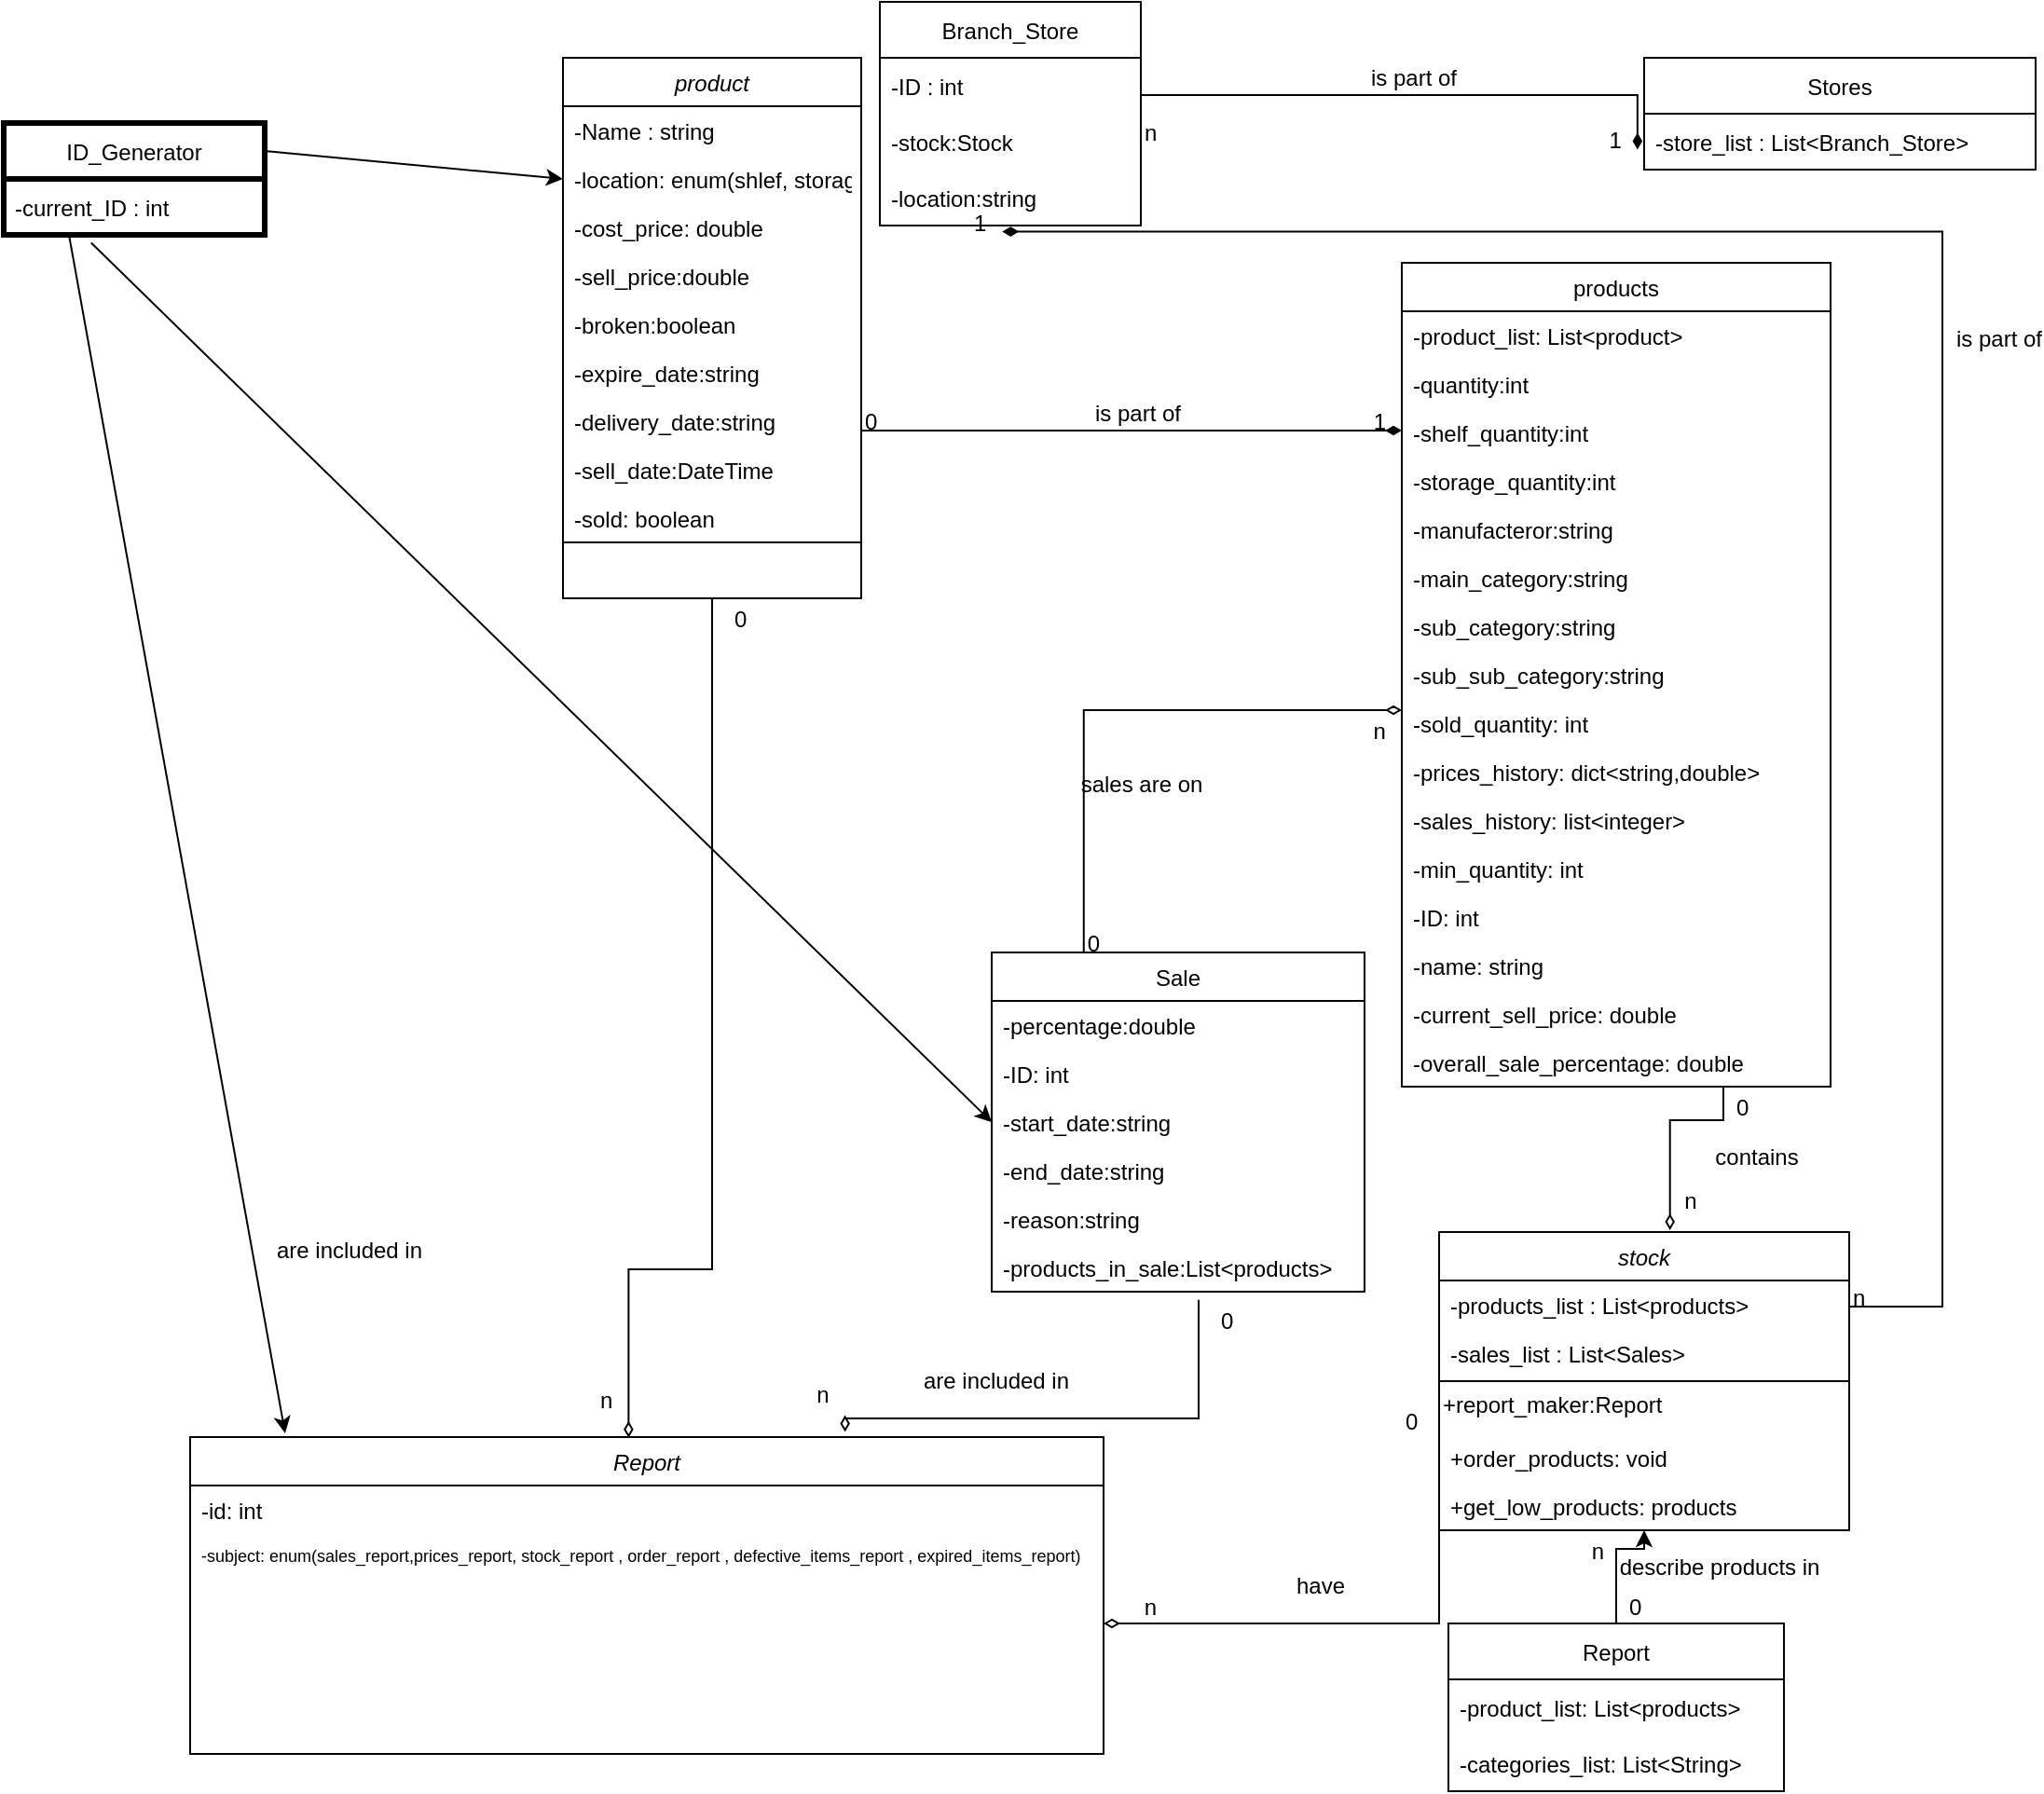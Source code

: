 <mxfile version="17.4.6" type="device"><diagram id="C5RBs43oDa-KdzZeNtuy" name="Page-1"><mxGraphModel dx="1865" dy="1748" grid="1" gridSize="10" guides="1" tooltips="1" connect="1" arrows="1" fold="1" page="1" pageScale="1" pageWidth="827" pageHeight="1169" math="0" shadow="0"><root><mxCell id="WIyWlLk6GJQsqaUBKTNV-0"/><mxCell id="WIyWlLk6GJQsqaUBKTNV-1" parent="WIyWlLk6GJQsqaUBKTNV-0"/><mxCell id="zkfFHV4jXpPFQw0GAbJ--0" value="product" style="swimlane;fontStyle=2;align=center;verticalAlign=top;childLayout=stackLayout;horizontal=1;startSize=26;horizontalStack=0;resizeParent=1;resizeLast=0;collapsible=1;marginBottom=0;rounded=0;shadow=0;strokeWidth=1;" parent="WIyWlLk6GJQsqaUBKTNV-1" vertex="1"><mxGeometry x="70" y="-530" width="160" height="290" as="geometry"><mxRectangle x="230" y="140" width="160" height="26" as="alternateBounds"/></mxGeometry></mxCell><mxCell id="zkfFHV4jXpPFQw0GAbJ--1" value="-Name : string&#10;" style="text;align=left;verticalAlign=top;spacingLeft=4;spacingRight=4;overflow=hidden;rotatable=0;points=[[0,0.5],[1,0.5]];portConstraint=eastwest;" parent="zkfFHV4jXpPFQw0GAbJ--0" vertex="1"><mxGeometry y="26" width="160" height="26" as="geometry"/></mxCell><mxCell id="zkfFHV4jXpPFQw0GAbJ--2" value="-location: enum(shlef, storage, store)" style="text;align=left;verticalAlign=top;spacingLeft=4;spacingRight=4;overflow=hidden;rotatable=0;points=[[0,0.5],[1,0.5]];portConstraint=eastwest;rounded=0;shadow=0;html=0;fontColor=#000000;" parent="zkfFHV4jXpPFQw0GAbJ--0" vertex="1"><mxGeometry y="52" width="160" height="26" as="geometry"/></mxCell><mxCell id="zkfFHV4jXpPFQw0GAbJ--3" value="-cost_price: double" style="text;align=left;verticalAlign=top;spacingLeft=4;spacingRight=4;overflow=hidden;rotatable=0;points=[[0,0.5],[1,0.5]];portConstraint=eastwest;rounded=0;shadow=0;html=0;" parent="zkfFHV4jXpPFQw0GAbJ--0" vertex="1"><mxGeometry y="78" width="160" height="26" as="geometry"/></mxCell><mxCell id="zkfFHV4jXpPFQw0GAbJ--5" value="-sell_price:double" style="text;align=left;verticalAlign=top;spacingLeft=4;spacingRight=4;overflow=hidden;rotatable=0;points=[[0,0.5],[1,0.5]];portConstraint=eastwest;" parent="zkfFHV4jXpPFQw0GAbJ--0" vertex="1"><mxGeometry y="104" width="160" height="26" as="geometry"/></mxCell><mxCell id="0sK6Hd41vhFoASJ1iL8q-5" value="-broken:boolean" style="text;align=left;verticalAlign=top;spacingLeft=4;spacingRight=4;overflow=hidden;rotatable=0;points=[[0,0.5],[1,0.5]];portConstraint=eastwest;" parent="zkfFHV4jXpPFQw0GAbJ--0" vertex="1"><mxGeometry y="130" width="160" height="26" as="geometry"/></mxCell><mxCell id="0sK6Hd41vhFoASJ1iL8q-8" value="-expire_date:string" style="text;align=left;verticalAlign=top;spacingLeft=4;spacingRight=4;overflow=hidden;rotatable=0;points=[[0,0.5],[1,0.5]];portConstraint=eastwest;" parent="zkfFHV4jXpPFQw0GAbJ--0" vertex="1"><mxGeometry y="156" width="160" height="26" as="geometry"/></mxCell><mxCell id="0sK6Hd41vhFoASJ1iL8q-9" value="-delivery_date:string" style="text;align=left;verticalAlign=top;spacingLeft=4;spacingRight=4;overflow=hidden;rotatable=0;points=[[0,0.5],[1,0.5]];portConstraint=eastwest;" parent="zkfFHV4jXpPFQw0GAbJ--0" vertex="1"><mxGeometry y="182" width="160" height="26" as="geometry"/></mxCell><mxCell id="0sK6Hd41vhFoASJ1iL8q-10" value="-sell_date:DateTime" style="text;align=left;verticalAlign=top;spacingLeft=4;spacingRight=4;overflow=hidden;rotatable=0;points=[[0,0.5],[1,0.5]];portConstraint=eastwest;" parent="zkfFHV4jXpPFQw0GAbJ--0" vertex="1"><mxGeometry y="208" width="160" height="26" as="geometry"/></mxCell><mxCell id="0sK6Hd41vhFoASJ1iL8q-11" value="-sold: boolean" style="text;align=left;verticalAlign=top;spacingLeft=4;spacingRight=4;overflow=hidden;rotatable=0;points=[[0,0.5],[1,0.5]];portConstraint=eastwest;" parent="zkfFHV4jXpPFQw0GAbJ--0" vertex="1"><mxGeometry y="234" width="160" height="26" as="geometry"/></mxCell><mxCell id="0sK6Hd41vhFoASJ1iL8q-13" value="" style="endArrow=none;html=1;rounded=0;" parent="zkfFHV4jXpPFQw0GAbJ--0" edge="1"><mxGeometry width="50" height="50" relative="1" as="geometry"><mxPoint y="260" as="sourcePoint"/><mxPoint x="160" y="260" as="targetPoint"/></mxGeometry></mxCell><mxCell id="zkfFHV4jXpPFQw0GAbJ--17" value="products" style="swimlane;fontStyle=0;align=center;verticalAlign=top;childLayout=stackLayout;horizontal=1;startSize=26;horizontalStack=0;resizeParent=1;resizeLast=0;collapsible=1;marginBottom=0;rounded=0;shadow=0;strokeWidth=1;" parent="WIyWlLk6GJQsqaUBKTNV-1" vertex="1"><mxGeometry x="520" y="-420" width="230" height="442" as="geometry"><mxRectangle x="550" y="140" width="160" height="26" as="alternateBounds"/></mxGeometry></mxCell><mxCell id="zkfFHV4jXpPFQw0GAbJ--22" value="-product_list: List&lt;product&gt;" style="text;align=left;verticalAlign=top;spacingLeft=4;spacingRight=4;overflow=hidden;rotatable=0;points=[[0,0.5],[1,0.5]];portConstraint=eastwest;rounded=0;shadow=0;html=0;" parent="zkfFHV4jXpPFQw0GAbJ--17" vertex="1"><mxGeometry y="26" width="230" height="26" as="geometry"/></mxCell><mxCell id="0sK6Hd41vhFoASJ1iL8q-15" value="-quantity:int" style="text;align=left;verticalAlign=top;spacingLeft=4;spacingRight=4;overflow=hidden;rotatable=0;points=[[0,0.5],[1,0.5]];portConstraint=eastwest;rounded=0;shadow=0;html=0;" parent="zkfFHV4jXpPFQw0GAbJ--17" vertex="1"><mxGeometry y="52" width="230" height="26" as="geometry"/></mxCell><mxCell id="0sK6Hd41vhFoASJ1iL8q-16" value="-shelf_quantity:int" style="text;align=left;verticalAlign=top;spacingLeft=4;spacingRight=4;overflow=hidden;rotatable=0;points=[[0,0.5],[1,0.5]];portConstraint=eastwest;rounded=0;shadow=0;html=0;" parent="zkfFHV4jXpPFQw0GAbJ--17" vertex="1"><mxGeometry y="78" width="230" height="26" as="geometry"/></mxCell><mxCell id="0sK6Hd41vhFoASJ1iL8q-17" value="-storage_quantity:int" style="text;align=left;verticalAlign=top;spacingLeft=4;spacingRight=4;overflow=hidden;rotatable=0;points=[[0,0.5],[1,0.5]];portConstraint=eastwest;rounded=0;shadow=0;html=0;" parent="zkfFHV4jXpPFQw0GAbJ--17" vertex="1"><mxGeometry y="104" width="230" height="26" as="geometry"/></mxCell><mxCell id="0sK6Hd41vhFoASJ1iL8q-18" value="-manufacteror:string" style="text;align=left;verticalAlign=top;spacingLeft=4;spacingRight=4;overflow=hidden;rotatable=0;points=[[0,0.5],[1,0.5]];portConstraint=eastwest;rounded=0;shadow=0;html=0;" parent="zkfFHV4jXpPFQw0GAbJ--17" vertex="1"><mxGeometry y="130" width="230" height="26" as="geometry"/></mxCell><mxCell id="0sK6Hd41vhFoASJ1iL8q-19" value="-main_category:string" style="text;align=left;verticalAlign=top;spacingLeft=4;spacingRight=4;overflow=hidden;rotatable=0;points=[[0,0.5],[1,0.5]];portConstraint=eastwest;rounded=0;shadow=0;html=0;" parent="zkfFHV4jXpPFQw0GAbJ--17" vertex="1"><mxGeometry y="156" width="230" height="26" as="geometry"/></mxCell><mxCell id="oAU6wvkMSS8KoSUQiPCf-0" value="-sub_category:string" style="text;align=left;verticalAlign=top;spacingLeft=4;spacingRight=4;overflow=hidden;rotatable=0;points=[[0,0.5],[1,0.5]];portConstraint=eastwest;rounded=0;shadow=0;html=0;" parent="zkfFHV4jXpPFQw0GAbJ--17" vertex="1"><mxGeometry y="182" width="230" height="26" as="geometry"/></mxCell><mxCell id="oAU6wvkMSS8KoSUQiPCf-1" value="-sub_sub_category:string" style="text;align=left;verticalAlign=top;spacingLeft=4;spacingRight=4;overflow=hidden;rotatable=0;points=[[0,0.5],[1,0.5]];portConstraint=eastwest;rounded=0;shadow=0;html=0;" parent="zkfFHV4jXpPFQw0GAbJ--17" vertex="1"><mxGeometry y="208" width="230" height="26" as="geometry"/></mxCell><mxCell id="0sK6Hd41vhFoASJ1iL8q-20" value="-sold_quantity: int" style="text;align=left;verticalAlign=top;spacingLeft=4;spacingRight=4;overflow=hidden;rotatable=0;points=[[0,0.5],[1,0.5]];portConstraint=eastwest;rounded=0;shadow=0;html=0;" parent="zkfFHV4jXpPFQw0GAbJ--17" vertex="1"><mxGeometry y="234" width="230" height="26" as="geometry"/></mxCell><mxCell id="CpEkhlIeznkvRfMis_OV-31" value="-prices_history: dict&lt;string,double&gt;" style="text;align=left;verticalAlign=top;spacingLeft=4;spacingRight=4;overflow=hidden;rotatable=0;points=[[0,0.5],[1,0.5]];portConstraint=eastwest;rounded=0;shadow=0;html=0;fontColor=#000000;" parent="zkfFHV4jXpPFQw0GAbJ--17" vertex="1"><mxGeometry y="260" width="230" height="26" as="geometry"/></mxCell><mxCell id="oAU6wvkMSS8KoSUQiPCf-2" value="-sales_history: list&lt;integer&gt;" style="text;align=left;verticalAlign=top;spacingLeft=4;spacingRight=4;overflow=hidden;rotatable=0;points=[[0,0.5],[1,0.5]];portConstraint=eastwest;rounded=0;shadow=0;html=0;fontColor=#000000;" parent="zkfFHV4jXpPFQw0GAbJ--17" vertex="1"><mxGeometry y="286" width="230" height="26" as="geometry"/></mxCell><mxCell id="14g-dtcZ55QQyNajZRNM-0" value="-min_quantity: int" style="text;align=left;verticalAlign=top;spacingLeft=4;spacingRight=4;overflow=hidden;rotatable=0;points=[[0,0.5],[1,0.5]];portConstraint=eastwest;rounded=0;shadow=0;html=0;" parent="zkfFHV4jXpPFQw0GAbJ--17" vertex="1"><mxGeometry y="312" width="230" height="26" as="geometry"/></mxCell><mxCell id="14g-dtcZ55QQyNajZRNM-1" value="-ID: int" style="text;align=left;verticalAlign=top;spacingLeft=4;spacingRight=4;overflow=hidden;rotatable=0;points=[[0,0.5],[1,0.5]];portConstraint=eastwest;rounded=0;shadow=0;html=0;" parent="zkfFHV4jXpPFQw0GAbJ--17" vertex="1"><mxGeometry y="338" width="230" height="26" as="geometry"/></mxCell><mxCell id="14g-dtcZ55QQyNajZRNM-2" value="-name: string" style="text;align=left;verticalAlign=top;spacingLeft=4;spacingRight=4;overflow=hidden;rotatable=0;points=[[0,0.5],[1,0.5]];portConstraint=eastwest;rounded=0;shadow=0;html=0;" parent="zkfFHV4jXpPFQw0GAbJ--17" vertex="1"><mxGeometry y="364" width="230" height="26" as="geometry"/></mxCell><mxCell id="ytVSha6y0rXmLktv4iAX-2" value="-current_sell_price: double" style="text;align=left;verticalAlign=top;spacingLeft=4;spacingRight=4;overflow=hidden;rotatable=0;points=[[0,0.5],[1,0.5]];portConstraint=eastwest;rounded=0;shadow=0;html=0;" parent="zkfFHV4jXpPFQw0GAbJ--17" vertex="1"><mxGeometry y="390" width="230" height="26" as="geometry"/></mxCell><mxCell id="14g-dtcZ55QQyNajZRNM-4" value="-overall_sale_percentage: double" style="text;align=left;verticalAlign=top;spacingLeft=4;spacingRight=4;overflow=hidden;rotatable=0;points=[[0,0.5],[1,0.5]];portConstraint=eastwest;rounded=0;shadow=0;html=0;" parent="zkfFHV4jXpPFQw0GAbJ--17" vertex="1"><mxGeometry y="416" width="230" height="26" as="geometry"/></mxCell><mxCell id="zkfFHV4jXpPFQw0GAbJ--26" value="" style="endArrow=diamondThin;shadow=0;strokeWidth=1;rounded=0;endFill=1;edgeStyle=elbowEdgeStyle;elbow=vertical;" parent="WIyWlLk6GJQsqaUBKTNV-1" source="zkfFHV4jXpPFQw0GAbJ--0" target="zkfFHV4jXpPFQw0GAbJ--17" edge="1"><mxGeometry x="0.5" y="41" relative="1" as="geometry"><mxPoint x="380" y="192" as="sourcePoint"/><mxPoint x="540" y="192" as="targetPoint"/><mxPoint x="-40" y="32" as="offset"/></mxGeometry></mxCell><mxCell id="zkfFHV4jXpPFQw0GAbJ--27" value="0" style="resizable=0;align=left;verticalAlign=bottom;labelBackgroundColor=none;fontSize=12;" parent="zkfFHV4jXpPFQw0GAbJ--26" connectable="0" vertex="1"><mxGeometry x="-1" relative="1" as="geometry"><mxPoint y="4" as="offset"/></mxGeometry></mxCell><mxCell id="zkfFHV4jXpPFQw0GAbJ--28" value="1" style="resizable=0;align=right;verticalAlign=bottom;labelBackgroundColor=none;fontSize=12;" parent="zkfFHV4jXpPFQw0GAbJ--26" connectable="0" vertex="1"><mxGeometry x="1" relative="1" as="geometry"><mxPoint x="-7" y="4" as="offset"/></mxGeometry></mxCell><mxCell id="zkfFHV4jXpPFQw0GAbJ--29" value="is part of" style="text;html=1;resizable=0;points=[];;align=center;verticalAlign=middle;labelBackgroundColor=none;rounded=0;shadow=0;strokeWidth=1;fontSize=12;" parent="zkfFHV4jXpPFQw0GAbJ--26" vertex="1" connectable="0"><mxGeometry x="0.5" y="49" relative="1" as="geometry"><mxPoint x="-70" y="40" as="offset"/></mxGeometry></mxCell><mxCell id="0sK6Hd41vhFoASJ1iL8q-27" value="stock" style="swimlane;fontStyle=2;align=center;verticalAlign=top;childLayout=stackLayout;horizontal=1;startSize=26;horizontalStack=0;resizeParent=1;resizeLast=0;collapsible=1;marginBottom=0;rounded=0;shadow=0;strokeWidth=1;" parent="WIyWlLk6GJQsqaUBKTNV-1" vertex="1"><mxGeometry x="540" y="100" width="220" height="160" as="geometry"><mxRectangle x="230" y="140" width="160" height="26" as="alternateBounds"/></mxGeometry></mxCell><mxCell id="0sK6Hd41vhFoASJ1iL8q-28" value="-products_list : List&lt;products&gt;&#10;" style="text;align=left;verticalAlign=top;spacingLeft=4;spacingRight=4;overflow=hidden;rotatable=0;points=[[0,0.5],[1,0.5]];portConstraint=eastwest;" parent="0sK6Hd41vhFoASJ1iL8q-27" vertex="1"><mxGeometry y="26" width="220" height="26" as="geometry"/></mxCell><mxCell id="0sK6Hd41vhFoASJ1iL8q-37" value="" style="endArrow=none;html=1;rounded=0;" parent="0sK6Hd41vhFoASJ1iL8q-27" edge="1"><mxGeometry width="50" height="50" relative="1" as="geometry"><mxPoint y="80" as="sourcePoint"/><mxPoint x="220" y="80" as="targetPoint"/></mxGeometry></mxCell><mxCell id="IbiZ1pJaB02bG9pM09KX-26" value="-sales_list : List&lt;Sales&gt;&#10;" style="text;align=left;verticalAlign=top;spacingLeft=4;spacingRight=4;overflow=hidden;rotatable=0;points=[[0,0.5],[1,0.5]];portConstraint=eastwest;" parent="0sK6Hd41vhFoASJ1iL8q-27" vertex="1"><mxGeometry y="52" width="220" height="26" as="geometry"/></mxCell><mxCell id="IbiZ1pJaB02bG9pM09KX-1" value="+report_maker:Report" style="text;html=1;strokeColor=none;fillColor=none;align=left;verticalAlign=middle;whiteSpace=wrap;rounded=0;" parent="0sK6Hd41vhFoASJ1iL8q-27" vertex="1"><mxGeometry y="78" width="220" height="30" as="geometry"/></mxCell><mxCell id="ytVSha6y0rXmLktv4iAX-1" value="+order_products: void" style="text;align=left;verticalAlign=top;spacingLeft=4;spacingRight=4;overflow=hidden;rotatable=0;points=[[0,0.5],[1,0.5]];portConstraint=eastwest;rounded=0;shadow=0;html=0;" parent="0sK6Hd41vhFoASJ1iL8q-27" vertex="1"><mxGeometry y="108" width="220" height="26" as="geometry"/></mxCell><mxCell id="ytVSha6y0rXmLktv4iAX-0" value="+get_low_products: products" style="text;align=left;verticalAlign=top;spacingLeft=4;spacingRight=4;overflow=hidden;rotatable=0;points=[[0,0.5],[1,0.5]];portConstraint=eastwest;rounded=0;shadow=0;html=0;" parent="0sK6Hd41vhFoASJ1iL8q-27" vertex="1"><mxGeometry y="134" width="220" height="26" as="geometry"/></mxCell><mxCell id="0sK6Hd41vhFoASJ1iL8q-41" value="Sale" style="swimlane;fontStyle=0;align=center;verticalAlign=top;childLayout=stackLayout;horizontal=1;startSize=26;horizontalStack=0;resizeParent=1;resizeLast=0;collapsible=1;marginBottom=0;rounded=0;shadow=0;strokeWidth=1;" parent="WIyWlLk6GJQsqaUBKTNV-1" vertex="1"><mxGeometry x="300" y="-50" width="200" height="182" as="geometry"><mxRectangle x="550" y="140" width="160" height="26" as="alternateBounds"/></mxGeometry></mxCell><mxCell id="0sK6Hd41vhFoASJ1iL8q-42" value="-percentage:double" style="text;align=left;verticalAlign=top;spacingLeft=4;spacingRight=4;overflow=hidden;rotatable=0;points=[[0,0.5],[1,0.5]];portConstraint=eastwest;rounded=0;shadow=0;html=0;" parent="0sK6Hd41vhFoASJ1iL8q-41" vertex="1"><mxGeometry y="26" width="200" height="26" as="geometry"/></mxCell><mxCell id="14g-dtcZ55QQyNajZRNM-5" value="-ID: int" style="text;align=left;verticalAlign=top;spacingLeft=4;spacingRight=4;overflow=hidden;rotatable=0;points=[[0,0.5],[1,0.5]];portConstraint=eastwest;rounded=0;shadow=0;html=0;" parent="0sK6Hd41vhFoASJ1iL8q-41" vertex="1"><mxGeometry y="52" width="200" height="26" as="geometry"/></mxCell><mxCell id="0sK6Hd41vhFoASJ1iL8q-43" value="-start_date:string" style="text;align=left;verticalAlign=top;spacingLeft=4;spacingRight=4;overflow=hidden;rotatable=0;points=[[0,0.5],[1,0.5]];portConstraint=eastwest;rounded=0;shadow=0;html=0;" parent="0sK6Hd41vhFoASJ1iL8q-41" vertex="1"><mxGeometry y="78" width="200" height="26" as="geometry"/></mxCell><mxCell id="0sK6Hd41vhFoASJ1iL8q-44" value="-end_date:string" style="text;align=left;verticalAlign=top;spacingLeft=4;spacingRight=4;overflow=hidden;rotatable=0;points=[[0,0.5],[1,0.5]];portConstraint=eastwest;rounded=0;shadow=0;html=0;" parent="0sK6Hd41vhFoASJ1iL8q-41" vertex="1"><mxGeometry y="104" width="200" height="26" as="geometry"/></mxCell><mxCell id="0sK6Hd41vhFoASJ1iL8q-45" value="-reason:string" style="text;align=left;verticalAlign=top;spacingLeft=4;spacingRight=4;overflow=hidden;rotatable=0;points=[[0,0.5],[1,0.5]];portConstraint=eastwest;rounded=0;shadow=0;html=0;" parent="0sK6Hd41vhFoASJ1iL8q-41" vertex="1"><mxGeometry y="130" width="200" height="26" as="geometry"/></mxCell><mxCell id="CpEkhlIeznkvRfMis_OV-19" value="-products_in_sale:List&lt;products&gt;" style="text;align=left;verticalAlign=top;spacingLeft=4;spacingRight=4;overflow=hidden;rotatable=0;points=[[0,0.5],[1,0.5]];portConstraint=eastwest;rounded=0;shadow=0;html=0;" parent="0sK6Hd41vhFoASJ1iL8q-41" vertex="1"><mxGeometry y="156" width="200" height="26" as="geometry"/></mxCell><mxCell id="CpEkhlIeznkvRfMis_OV-10" value="" style="endArrow=diamondThin;shadow=0;strokeWidth=1;rounded=0;endFill=0;edgeStyle=elbowEdgeStyle;elbow=vertical;" parent="WIyWlLk6GJQsqaUBKTNV-1" edge="1"><mxGeometry x="0.5" y="41" relative="1" as="geometry"><mxPoint x="349.38" y="-50" as="sourcePoint"/><mxPoint x="520" y="-180" as="targetPoint"/><mxPoint x="-40" y="32" as="offset"/><Array as="points"><mxPoint x="429.38" y="-180"/><mxPoint x="389.38" y="-170"/><mxPoint x="519.38" y="-200"/><mxPoint x="629.38" y="-190"/><mxPoint x="589.38" y="-190"/></Array></mxGeometry></mxCell><mxCell id="CpEkhlIeznkvRfMis_OV-11" value="0" style="resizable=0;align=left;verticalAlign=bottom;labelBackgroundColor=none;fontSize=12;" parent="CpEkhlIeznkvRfMis_OV-10" connectable="0" vertex="1"><mxGeometry x="-1" relative="1" as="geometry"><mxPoint y="4" as="offset"/></mxGeometry></mxCell><mxCell id="CpEkhlIeznkvRfMis_OV-12" value="n" style="resizable=0;align=right;verticalAlign=bottom;labelBackgroundColor=none;fontSize=12;" parent="CpEkhlIeznkvRfMis_OV-10" connectable="0" vertex="1"><mxGeometry x="1" relative="1" as="geometry"><mxPoint x="-7" y="20" as="offset"/></mxGeometry></mxCell><mxCell id="CpEkhlIeznkvRfMis_OV-13" value="sales are on" style="text;html=1;resizable=0;points=[];;align=center;verticalAlign=middle;labelBackgroundColor=none;rounded=0;shadow=0;strokeWidth=1;fontSize=12;" parent="CpEkhlIeznkvRfMis_OV-10" vertex="1" connectable="0"><mxGeometry x="0.5" y="49" relative="1" as="geometry"><mxPoint x="-65" y="89" as="offset"/></mxGeometry></mxCell><mxCell id="CpEkhlIeznkvRfMis_OV-15" value="" style="endArrow=diamondThin;shadow=0;strokeWidth=1;rounded=0;endFill=0;edgeStyle=elbowEdgeStyle;elbow=vertical;exitX=0.75;exitY=1;exitDx=0;exitDy=0;entryX=0.563;entryY=-0.006;entryDx=0;entryDy=0;entryPerimeter=0;" parent="WIyWlLk6GJQsqaUBKTNV-1" source="zkfFHV4jXpPFQw0GAbJ--17" target="0sK6Hd41vhFoASJ1iL8q-27" edge="1"><mxGeometry x="0.5" y="41" relative="1" as="geometry"><mxPoint x="510" y="-50.003" as="sourcePoint"/><mxPoint x="610" y="-80" as="targetPoint"/><mxPoint x="-40" y="32" as="offset"/><Array as="points"><mxPoint x="680" y="40"/></Array></mxGeometry></mxCell><mxCell id="CpEkhlIeznkvRfMis_OV-16" value="0" style="resizable=0;align=left;verticalAlign=bottom;labelBackgroundColor=none;fontSize=12;" parent="CpEkhlIeznkvRfMis_OV-15" connectable="0" vertex="1"><mxGeometry x="-1" relative="1" as="geometry"><mxPoint x="5" y="20" as="offset"/></mxGeometry></mxCell><mxCell id="CpEkhlIeznkvRfMis_OV-17" value="n" style="resizable=0;align=right;verticalAlign=bottom;labelBackgroundColor=none;fontSize=12;" parent="CpEkhlIeznkvRfMis_OV-15" connectable="0" vertex="1"><mxGeometry x="1" relative="1" as="geometry"><mxPoint x="16" y="-7" as="offset"/></mxGeometry></mxCell><mxCell id="CpEkhlIeznkvRfMis_OV-18" value="contains" style="text;html=1;resizable=0;points=[];;align=center;verticalAlign=middle;labelBackgroundColor=none;rounded=0;shadow=0;strokeWidth=1;fontSize=12;" parent="CpEkhlIeznkvRfMis_OV-15" vertex="1" connectable="0"><mxGeometry x="0.5" y="49" relative="1" as="geometry"><mxPoint x="-3" y="-13" as="offset"/></mxGeometry></mxCell><mxCell id="CpEkhlIeznkvRfMis_OV-20" value="Report" style="swimlane;fontStyle=0;childLayout=stackLayout;horizontal=1;startSize=30;horizontalStack=0;resizeParent=1;resizeParentMax=0;resizeLast=0;collapsible=1;marginBottom=0;labelBackgroundColor=none;fillColor=none;" parent="WIyWlLk6GJQsqaUBKTNV-1" vertex="1"><mxGeometry x="545" y="310" width="180" height="90" as="geometry"/></mxCell><mxCell id="CpEkhlIeznkvRfMis_OV-21" value="-product_list: List&lt;products&gt;" style="text;strokeColor=none;fillColor=none;align=left;verticalAlign=middle;spacingLeft=4;spacingRight=4;overflow=hidden;points=[[0,0.5],[1,0.5]];portConstraint=eastwest;rotatable=0;labelBackgroundColor=none;" parent="CpEkhlIeznkvRfMis_OV-20" vertex="1"><mxGeometry y="30" width="180" height="30" as="geometry"/></mxCell><mxCell id="CpEkhlIeznkvRfMis_OV-22" value="-categories_list: List&lt;String&gt;" style="text;strokeColor=none;fillColor=none;align=left;verticalAlign=middle;spacingLeft=4;spacingRight=4;overflow=hidden;points=[[0,0.5],[1,0.5]];portConstraint=eastwest;rotatable=0;labelBackgroundColor=none;" parent="CpEkhlIeznkvRfMis_OV-20" vertex="1"><mxGeometry y="60" width="180" height="30" as="geometry"/></mxCell><mxCell id="CpEkhlIeznkvRfMis_OV-25" value="" style="endArrow=classic;shadow=0;strokeWidth=1;rounded=0;endFill=1;edgeStyle=elbowEdgeStyle;elbow=vertical;exitX=0.5;exitY=0;exitDx=0;exitDy=0;" parent="WIyWlLk6GJQsqaUBKTNV-1" source="CpEkhlIeznkvRfMis_OV-20" edge="1"><mxGeometry x="0.5" y="41" relative="1" as="geometry"><mxPoint x="210" y="300.0" as="sourcePoint"/><mxPoint x="650" y="260" as="targetPoint"/><mxPoint x="-40" y="32" as="offset"/><Array as="points"><mxPoint x="640" y="270"/><mxPoint x="490" y="230"/><mxPoint x="370" y="240"/></Array></mxGeometry></mxCell><mxCell id="CpEkhlIeznkvRfMis_OV-26" value="0" style="resizable=0;align=left;verticalAlign=bottom;labelBackgroundColor=none;fontSize=12;" parent="CpEkhlIeznkvRfMis_OV-25" connectable="0" vertex="1"><mxGeometry x="-1" relative="1" as="geometry"><mxPoint x="5" as="offset"/></mxGeometry></mxCell><mxCell id="CpEkhlIeznkvRfMis_OV-27" value="n" style="resizable=0;align=right;verticalAlign=bottom;labelBackgroundColor=none;fontSize=12;" parent="CpEkhlIeznkvRfMis_OV-25" connectable="0" vertex="1"><mxGeometry x="1" relative="1" as="geometry"><mxPoint x="-20" y="20" as="offset"/></mxGeometry></mxCell><mxCell id="CpEkhlIeznkvRfMis_OV-28" value="describe products in" style="text;html=1;resizable=0;points=[];;align=center;verticalAlign=middle;labelBackgroundColor=none;rounded=0;shadow=0;strokeWidth=1;fontSize=12;" parent="CpEkhlIeznkvRfMis_OV-25" vertex="1" connectable="0"><mxGeometry x="0.5" y="49" relative="1" as="geometry"><mxPoint x="46" y="59" as="offset"/></mxGeometry></mxCell><mxCell id="IbiZ1pJaB02bG9pM09KX-2" value="Branch_Store" style="swimlane;fontStyle=0;childLayout=stackLayout;horizontal=1;startSize=30;horizontalStack=0;resizeParent=1;resizeParentMax=0;resizeLast=0;collapsible=1;marginBottom=0;" parent="WIyWlLk6GJQsqaUBKTNV-1" vertex="1"><mxGeometry x="240" y="-560" width="140" height="120" as="geometry"/></mxCell><mxCell id="IbiZ1pJaB02bG9pM09KX-3" value="-ID : int" style="text;strokeColor=none;fillColor=none;align=left;verticalAlign=middle;spacingLeft=4;spacingRight=4;overflow=hidden;points=[[0,0.5],[1,0.5]];portConstraint=eastwest;rotatable=0;" parent="IbiZ1pJaB02bG9pM09KX-2" vertex="1"><mxGeometry y="30" width="140" height="30" as="geometry"/></mxCell><mxCell id="IbiZ1pJaB02bG9pM09KX-4" value="-stock:Stock" style="text;strokeColor=none;fillColor=none;align=left;verticalAlign=middle;spacingLeft=4;spacingRight=4;overflow=hidden;points=[[0,0.5],[1,0.5]];portConstraint=eastwest;rotatable=0;" parent="IbiZ1pJaB02bG9pM09KX-2" vertex="1"><mxGeometry y="60" width="140" height="30" as="geometry"/></mxCell><mxCell id="IbiZ1pJaB02bG9pM09KX-5" value="-location:string" style="text;strokeColor=none;fillColor=none;align=left;verticalAlign=middle;spacingLeft=4;spacingRight=4;overflow=hidden;points=[[0,0.5],[1,0.5]];portConstraint=eastwest;rotatable=0;" parent="IbiZ1pJaB02bG9pM09KX-2" vertex="1"><mxGeometry y="90" width="140" height="30" as="geometry"/></mxCell><mxCell id="IbiZ1pJaB02bG9pM09KX-6" value="Stores" style="swimlane;fontStyle=0;childLayout=stackLayout;horizontal=1;startSize=30;horizontalStack=0;resizeParent=1;resizeParentMax=0;resizeLast=0;collapsible=1;marginBottom=0;" parent="WIyWlLk6GJQsqaUBKTNV-1" vertex="1"><mxGeometry x="650" y="-530" width="210" height="60" as="geometry"/></mxCell><mxCell id="IbiZ1pJaB02bG9pM09KX-7" value="-store_list : List&lt;Branch_Store&gt;" style="text;strokeColor=none;fillColor=none;align=left;verticalAlign=middle;spacingLeft=4;spacingRight=4;overflow=hidden;points=[[0,0.5],[1,0.5]];portConstraint=eastwest;rotatable=0;" parent="IbiZ1pJaB02bG9pM09KX-6" vertex="1"><mxGeometry y="30" width="210" height="30" as="geometry"/></mxCell><mxCell id="IbiZ1pJaB02bG9pM09KX-15" value="" style="endArrow=diamondThin;shadow=0;strokeWidth=1;rounded=0;endFill=1;edgeStyle=elbowEdgeStyle;elbow=vertical;exitX=1;exitY=0.5;exitDx=0;exitDy=0;entryX=-0.017;entryY=0.64;entryDx=0;entryDy=0;entryPerimeter=0;" parent="WIyWlLk6GJQsqaUBKTNV-1" source="IbiZ1pJaB02bG9pM09KX-4" target="IbiZ1pJaB02bG9pM09KX-7" edge="1"><mxGeometry x="0.5" y="41" relative="1" as="geometry"><mxPoint x="340" y="-630.5" as="sourcePoint"/><mxPoint x="590" y="-510" as="targetPoint"/><mxPoint x="-40" y="32" as="offset"/><Array as="points"><mxPoint x="590" y="-510"/><mxPoint x="520" y="-510"/></Array></mxGeometry></mxCell><mxCell id="IbiZ1pJaB02bG9pM09KX-16" value="n" style="resizable=0;align=left;verticalAlign=bottom;labelBackgroundColor=none;fontSize=12;" parent="IbiZ1pJaB02bG9pM09KX-15" connectable="0" vertex="1"><mxGeometry x="-1" relative="1" as="geometry"><mxPoint y="4" as="offset"/></mxGeometry></mxCell><mxCell id="IbiZ1pJaB02bG9pM09KX-17" value="1" style="resizable=0;align=right;verticalAlign=bottom;labelBackgroundColor=none;fontSize=12;" parent="IbiZ1pJaB02bG9pM09KX-15" connectable="0" vertex="1"><mxGeometry x="1" relative="1" as="geometry"><mxPoint x="-7" y="4" as="offset"/></mxGeometry></mxCell><mxCell id="IbiZ1pJaB02bG9pM09KX-18" value="is part of" style="text;html=1;resizable=0;points=[];;align=center;verticalAlign=middle;labelBackgroundColor=none;rounded=0;shadow=0;strokeWidth=1;fontSize=12;" parent="IbiZ1pJaB02bG9pM09KX-15" vertex="1" connectable="0"><mxGeometry x="0.5" y="49" relative="1" as="geometry"><mxPoint x="-70" y="40" as="offset"/></mxGeometry></mxCell><mxCell id="IbiZ1pJaB02bG9pM09KX-20" value="" style="endArrow=diamondThin;shadow=0;strokeWidth=1;rounded=0;endFill=1;edgeStyle=elbowEdgeStyle;elbow=vertical;exitX=1;exitY=0.25;exitDx=0;exitDy=0;entryX=0.469;entryY=1.11;entryDx=0;entryDy=0;entryPerimeter=0;" parent="WIyWlLk6GJQsqaUBKTNV-1" source="0sK6Hd41vhFoASJ1iL8q-27" target="IbiZ1pJaB02bG9pM09KX-5" edge="1"><mxGeometry x="0.5" y="41" relative="1" as="geometry"><mxPoint x="810" y="120" as="sourcePoint"/><mxPoint x="800" y="-580" as="targetPoint"/><mxPoint x="-40" y="32" as="offset"/><Array as="points"><mxPoint x="810" y="125"/><mxPoint x="800" y="-40"/><mxPoint x="190" y="-530"/><mxPoint x="810" y="-30"/><mxPoint x="680" y="-610"/><mxPoint x="760" y="-570"/><mxPoint x="780" y="-100"/><mxPoint x="580" y="-500"/><mxPoint x="760" y="-430"/><mxPoint x="790" y="-250"/><mxPoint x="720" y="-410"/><mxPoint x="780" y="-310"/><mxPoint x="660" y="-500"/></Array></mxGeometry></mxCell><mxCell id="IbiZ1pJaB02bG9pM09KX-21" value="n" style="resizable=0;align=left;verticalAlign=bottom;labelBackgroundColor=none;fontSize=12;" parent="IbiZ1pJaB02bG9pM09KX-20" connectable="0" vertex="1"><mxGeometry x="-1" relative="1" as="geometry"><mxPoint y="4" as="offset"/></mxGeometry></mxCell><mxCell id="IbiZ1pJaB02bG9pM09KX-22" value="1" style="resizable=0;align=right;verticalAlign=bottom;labelBackgroundColor=none;fontSize=12;" parent="IbiZ1pJaB02bG9pM09KX-20" connectable="0" vertex="1"><mxGeometry x="1" relative="1" as="geometry"><mxPoint x="-7" y="4" as="offset"/></mxGeometry></mxCell><mxCell id="IbiZ1pJaB02bG9pM09KX-23" value="is part of" style="text;html=1;resizable=0;points=[];;align=center;verticalAlign=middle;labelBackgroundColor=none;rounded=0;shadow=0;strokeWidth=1;fontSize=12;" parent="IbiZ1pJaB02bG9pM09KX-20" vertex="1" connectable="0"><mxGeometry x="0.5" y="49" relative="1" as="geometry"><mxPoint x="252" y="8" as="offset"/></mxGeometry></mxCell><mxCell id="oAU6wvkMSS8KoSUQiPCf-14" value="Report" style="swimlane;fontStyle=2;align=center;verticalAlign=top;childLayout=stackLayout;horizontal=1;startSize=26;horizontalStack=0;resizeParent=1;resizeLast=0;collapsible=1;marginBottom=0;rounded=0;shadow=0;strokeWidth=1;" parent="WIyWlLk6GJQsqaUBKTNV-1" vertex="1"><mxGeometry x="-130" y="210" width="490" height="170" as="geometry"><mxRectangle x="230" y="140" width="160" height="26" as="alternateBounds"/></mxGeometry></mxCell><mxCell id="oAU6wvkMSS8KoSUQiPCf-15" value="-id: int&#10;" style="text;align=left;verticalAlign=top;spacingLeft=4;spacingRight=4;overflow=hidden;rotatable=0;points=[[0,0.5],[1,0.5]];portConstraint=eastwest;" parent="oAU6wvkMSS8KoSUQiPCf-14" vertex="1"><mxGeometry y="26" width="490" height="26" as="geometry"/></mxCell><mxCell id="oAU6wvkMSS8KoSUQiPCf-16" value="-subject: enum(sales_report,prices_report, stock_report , order_report , defective_items_report , expired_items_report)" style="text;align=left;verticalAlign=top;spacingLeft=4;spacingRight=4;overflow=hidden;rotatable=0;points=[[0,0.5],[1,0.5]];portConstraint=eastwest;rounded=0;shadow=0;html=0;fontColor=#000000;fontSize=9;" parent="oAU6wvkMSS8KoSUQiPCf-14" vertex="1"><mxGeometry y="52" width="490" height="26" as="geometry"/></mxCell><mxCell id="oAU6wvkMSS8KoSUQiPCf-25" value="" style="endArrow=diamondThin;shadow=0;strokeWidth=1;rounded=0;endFill=0;edgeStyle=elbowEdgeStyle;elbow=vertical;exitX=0.5;exitY=1;exitDx=0;exitDy=0;entryX=0.48;entryY=0.002;entryDx=0;entryDy=0;entryPerimeter=0;" parent="WIyWlLk6GJQsqaUBKTNV-1" source="zkfFHV4jXpPFQw0GAbJ--0" target="oAU6wvkMSS8KoSUQiPCf-14" edge="1"><mxGeometry x="0.5" y="41" relative="1" as="geometry"><mxPoint x="60.0" y="150" as="sourcePoint"/><mxPoint x="100" y="100" as="targetPoint"/><mxPoint x="-40" y="32" as="offset"/><Array as="points"><mxPoint x="160" y="120"/><mxPoint x="140" y="20"/><mxPoint x="100" y="30"/><mxPoint x="230"/><mxPoint x="340" y="10"/><mxPoint x="300" y="10"/></Array></mxGeometry></mxCell><mxCell id="oAU6wvkMSS8KoSUQiPCf-26" value="0" style="resizable=0;align=left;verticalAlign=bottom;labelBackgroundColor=none;fontSize=12;" parent="oAU6wvkMSS8KoSUQiPCf-25" connectable="0" vertex="1"><mxGeometry x="-1" relative="1" as="geometry"><mxPoint x="10" y="20" as="offset"/></mxGeometry></mxCell><mxCell id="oAU6wvkMSS8KoSUQiPCf-27" value="n" style="resizable=0;align=right;verticalAlign=bottom;labelBackgroundColor=none;fontSize=12;" parent="oAU6wvkMSS8KoSUQiPCf-25" connectable="0" vertex="1"><mxGeometry x="1" relative="1" as="geometry"><mxPoint x="-7" y="-11" as="offset"/></mxGeometry></mxCell><mxCell id="oAU6wvkMSS8KoSUQiPCf-28" value="are included in" style="text;html=1;resizable=0;points=[];;align=center;verticalAlign=middle;labelBackgroundColor=none;rounded=0;shadow=0;strokeWidth=1;fontSize=12;" parent="oAU6wvkMSS8KoSUQiPCf-25" vertex="1" connectable="0"><mxGeometry x="0.5" y="49" relative="1" as="geometry"><mxPoint x="-184" y="-59" as="offset"/></mxGeometry></mxCell><mxCell id="oAU6wvkMSS8KoSUQiPCf-33" value="" style="endArrow=diamondThin;shadow=0;strokeWidth=1;rounded=0;endFill=0;edgeStyle=elbowEdgeStyle;elbow=vertical;exitX=0.555;exitY=1.169;exitDx=0;exitDy=0;entryX=0.717;entryY=-0.016;entryDx=0;entryDy=0;entryPerimeter=0;exitPerimeter=0;" parent="WIyWlLk6GJQsqaUBKTNV-1" source="CpEkhlIeznkvRfMis_OV-19" target="oAU6wvkMSS8KoSUQiPCf-14" edge="1"><mxGeometry x="0.5" y="41" relative="1" as="geometry"><mxPoint x="460" y="150" as="sourcePoint"/><mxPoint x="525.2" y="430.34" as="targetPoint"/><mxPoint x="-40" y="32" as="offset"/><Array as="points"><mxPoint x="370" y="200"/><mxPoint x="440" y="210"/><mxPoint x="400" y="220"/><mxPoint x="530" y="190"/><mxPoint x="640" y="200"/><mxPoint x="600" y="200"/></Array></mxGeometry></mxCell><mxCell id="oAU6wvkMSS8KoSUQiPCf-34" value="0" style="resizable=0;align=left;verticalAlign=bottom;labelBackgroundColor=none;fontSize=12;" parent="oAU6wvkMSS8KoSUQiPCf-33" connectable="0" vertex="1"><mxGeometry x="-1" relative="1" as="geometry"><mxPoint x="10" y="20" as="offset"/></mxGeometry></mxCell><mxCell id="oAU6wvkMSS8KoSUQiPCf-35" value="n" style="resizable=0;align=right;verticalAlign=bottom;labelBackgroundColor=none;fontSize=12;" parent="oAU6wvkMSS8KoSUQiPCf-33" connectable="0" vertex="1"><mxGeometry x="1" relative="1" as="geometry"><mxPoint x="-7" y="-11" as="offset"/></mxGeometry></mxCell><mxCell id="oAU6wvkMSS8KoSUQiPCf-36" value="are included in" style="text;html=1;resizable=0;points=[];;align=center;verticalAlign=middle;labelBackgroundColor=none;rounded=0;shadow=0;strokeWidth=1;fontSize=12;" parent="oAU6wvkMSS8KoSUQiPCf-33" vertex="1" connectable="0"><mxGeometry x="0.5" y="49" relative="1" as="geometry"><mxPoint x="23" y="-69" as="offset"/></mxGeometry></mxCell><mxCell id="oAU6wvkMSS8KoSUQiPCf-37" value="" style="endArrow=diamondThin;shadow=0;strokeWidth=1;rounded=0;endFill=0;edgeStyle=elbowEdgeStyle;elbow=vertical;exitX=0;exitY=0.75;exitDx=0;exitDy=0;" parent="WIyWlLk6GJQsqaUBKTNV-1" source="IbiZ1pJaB02bG9pM09KX-1" edge="1"><mxGeometry x="0.5" y="41" relative="1" as="geometry"><mxPoint x="500" y="190" as="sourcePoint"/><mxPoint x="360" y="310" as="targetPoint"/><mxPoint x="-40" y="32" as="offset"/><Array as="points"><mxPoint x="450" y="310"/><mxPoint x="410" y="310"/><mxPoint x="450" y="220"/><mxPoint x="490" y="200"/><mxPoint x="520" y="230"/><mxPoint x="510" y="325"/><mxPoint x="180" y="140"/><mxPoint x="160" y="40"/><mxPoint x="120" y="50"/><mxPoint x="250" y="20"/><mxPoint x="360" y="30"/><mxPoint x="320" y="30"/></Array></mxGeometry></mxCell><mxCell id="oAU6wvkMSS8KoSUQiPCf-38" value="0" style="resizable=0;align=left;verticalAlign=bottom;labelBackgroundColor=none;fontSize=12;" parent="oAU6wvkMSS8KoSUQiPCf-37" connectable="0" vertex="1"><mxGeometry x="-1" relative="1" as="geometry"><mxPoint x="-20" y="10" as="offset"/></mxGeometry></mxCell><mxCell id="oAU6wvkMSS8KoSUQiPCf-39" value="n" style="resizable=0;align=right;verticalAlign=bottom;labelBackgroundColor=none;fontSize=12;" parent="oAU6wvkMSS8KoSUQiPCf-37" connectable="0" vertex="1"><mxGeometry x="1" relative="1" as="geometry"><mxPoint x="30" as="offset"/></mxGeometry></mxCell><mxCell id="oAU6wvkMSS8KoSUQiPCf-40" value="have" style="text;html=1;resizable=0;points=[];;align=center;verticalAlign=middle;labelBackgroundColor=none;rounded=0;shadow=0;strokeWidth=1;fontSize=12;" parent="oAU6wvkMSS8KoSUQiPCf-37" vertex="1" connectable="0"><mxGeometry x="0.5" y="49" relative="1" as="geometry"><mxPoint x="43" y="-69" as="offset"/></mxGeometry></mxCell><mxCell id="B2vca6n-aOYjYO-Ce7XA-0" value="ID_Generator" style="swimlane;fontStyle=0;childLayout=stackLayout;horizontal=1;startSize=30;horizontalStack=0;resizeParent=1;resizeParentMax=0;resizeLast=0;collapsible=1;marginBottom=0;strokeWidth=3;" parent="WIyWlLk6GJQsqaUBKTNV-1" vertex="1"><mxGeometry x="-230" y="-495" width="140" height="60" as="geometry"/></mxCell><mxCell id="B2vca6n-aOYjYO-Ce7XA-1" value="-current_ID : int" style="text;strokeColor=none;fillColor=none;align=left;verticalAlign=middle;spacingLeft=4;spacingRight=4;overflow=hidden;points=[[0,0.5],[1,0.5]];portConstraint=eastwest;rotatable=0;" parent="B2vca6n-aOYjYO-Ce7XA-0" vertex="1"><mxGeometry y="30" width="140" height="30" as="geometry"/></mxCell><mxCell id="B2vca6n-aOYjYO-Ce7XA-4" value="" style="endArrow=classic;html=1;rounded=0;exitX=1;exitY=0.25;exitDx=0;exitDy=0;entryX=0;entryY=0.5;entryDx=0;entryDy=0;" parent="WIyWlLk6GJQsqaUBKTNV-1" source="B2vca6n-aOYjYO-Ce7XA-0" target="zkfFHV4jXpPFQw0GAbJ--2" edge="1"><mxGeometry width="50" height="50" relative="1" as="geometry"><mxPoint x="430" y="-290" as="sourcePoint"/><mxPoint x="480" y="-340" as="targetPoint"/></mxGeometry></mxCell><mxCell id="B2vca6n-aOYjYO-Ce7XA-5" value="" style="endArrow=classic;html=1;rounded=0;exitX=0.25;exitY=1;exitDx=0;exitDy=0;entryX=0.104;entryY=-0.012;entryDx=0;entryDy=0;entryPerimeter=0;" parent="WIyWlLk6GJQsqaUBKTNV-1" source="B2vca6n-aOYjYO-Ce7XA-0" target="oAU6wvkMSS8KoSUQiPCf-14" edge="1"><mxGeometry width="50" height="50" relative="1" as="geometry"><mxPoint x="430" y="-290" as="sourcePoint"/><mxPoint x="-10" y="-190" as="targetPoint"/></mxGeometry></mxCell><mxCell id="B2vca6n-aOYjYO-Ce7XA-6" value="" style="endArrow=classic;html=1;rounded=0;exitX=0.335;exitY=1.143;exitDx=0;exitDy=0;exitPerimeter=0;entryX=0;entryY=0.5;entryDx=0;entryDy=0;" parent="WIyWlLk6GJQsqaUBKTNV-1" source="B2vca6n-aOYjYO-Ce7XA-1" target="0sK6Hd41vhFoASJ1iL8q-43" edge="1"><mxGeometry width="50" height="50" relative="1" as="geometry"><mxPoint x="230" y="-90" as="sourcePoint"/><mxPoint x="280" y="-140" as="targetPoint"/></mxGeometry></mxCell></root></mxGraphModel></diagram></mxfile>